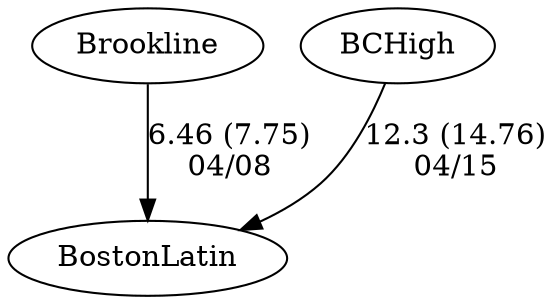 digraph boys2eightsBostonLatin {BostonLatin [URL="boys2eightsBostonLatinBostonLatin.html"];Brookline [URL="boys2eightsBostonLatinBrookline.html"];BCHigh [URL="boys2eightsBostonLatinBCHigh.html"];BCHigh -> BostonLatin[label="12.3 (14.76)
04/15", weight="88", tooltip="NEIRA Boys Eights,Boston Latin vs. Boston College High School			
Distance: 1250 m Conditions: Flat water, 3-5mph wind Comments: 3V raced in fours. Thanks to Boston Latin for some great racing!
None", URL="http://www.row2k.com/results/resultspage.cfm?UID=8B3E6AE7D490430B7EF089F091569178&cat=1", random="random"]; 
Brookline -> BostonLatin[label="6.46 (7.75)
04/08", weight="94", tooltip="NEIRA Boys Eights,Salvo Cup: Boston Latin School vs. Brookline High School			
Distance: 1250 Conditions: Slight cross tail wind for all races. Comments: Third Boat was raced as fours.
None", URL="http://www.row2k.com/results/resultspage.cfm?UID=CA3CE44CF802CECE78B3CDED8C830E14&cat=1", random="random"]}